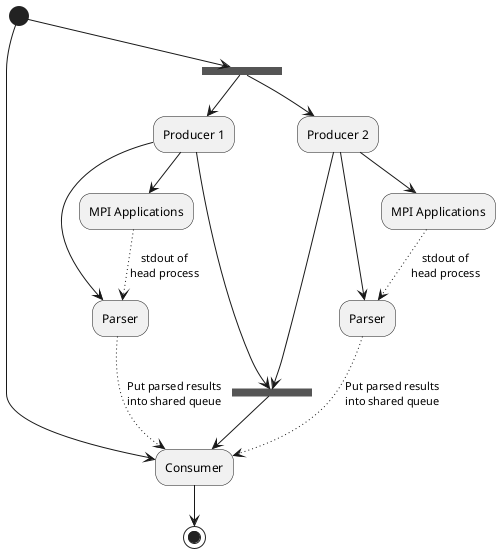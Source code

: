 ' machine for the Dragon native Pool() implementation


@startuml
skinparam componentStyle uml2
skinparam shadowing false
skinparam monochrome true

' skinparam linetype ortho
'skinparam linetype polyline
' skinparam nodesep 10
' skinparam ranksep 20

(*) --> ===B1===
(*) --> Consumer
===B1=== --> "Producer 1"
===B1=== --> "Producer 2"
"Producer 1" --> "MPI Applications" as mpi1
"Producer 1" --> "Parser" as parser1
"Producer 2" --> "MPI Applications" as mpi2
"Producer 2" --> "Parser" as parser2
"Producer 1" -[hidden]r-> "Producer 2"
mpi1 ..>[stdout of\nhead process] "Parser" as parser1
mpi2 ..>[stdout of\nhead process] "Parser" as parser2
parser1 ..>[Put parsed results\ninto shared queue] Consumer
parser2 ..>[Put parsed results\ninto shared queue] Consumer
parser1 -[hidden]d-> ===B2===
parser2 -[hidden]d-> ===B2===
"Producer 1" --> ===B2===
"Producer 2" --> ===B2===
===B1=== -[hidden]-> ===B2===
===B2=== --> Consumer
Consumer -d-> (*)

@enduml